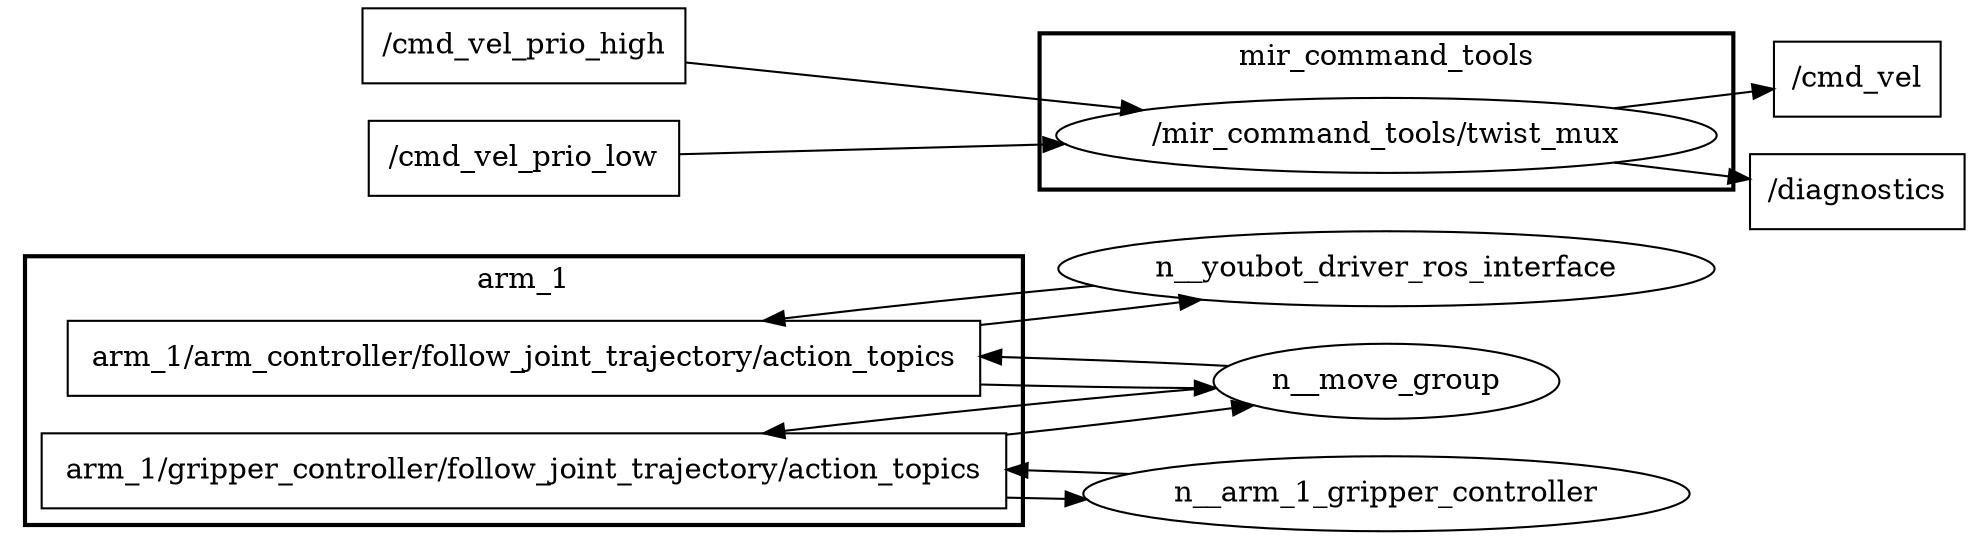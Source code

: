 digraph graphname {
	graph [bb="0,0,942,257",
		compound=True,
		rank=same,
		rankdir=LR,
		ranksep=0.2
	];
	node [label="\N"];
	subgraph cluster_arm_1 {
		graph [bb="8,116,488,245",
			compound=True,
			label=arm_1,
			lheight=0.21,
			lp="248,233.5",
			lwidth=0.64,
			rank=same,
			rankdir=LR,
			ranksep=0.2,
			style=bold
		];
		n__arm_1_arm_controller_follow_joint_trajectory_action_topics		 [URL=topic_3Aarm_1_arm_controller_follow_joint_trajectory_action_topics,
			height=0.5,
			label="arm_1/arm_controller/follow_joint_trajectory/action_topics",
			pos="248,196",
			shape=box,
			tooltip="topic:arm_1/arm_controller/follow_joint_trajectory/action_topics",
			width=6.0833];
		n__arm_1_gripper_controller_follow_joint_trajectory_action_topics		 [URL=topic_3Aarm_1_gripper_controller_follow_joint_trajectory_action_topics,
			height=0.5,
			label="arm_1/gripper_controller/follow_joint_trajectory/action_topics",
			pos="248,142",
			shape=box,
			tooltip="topic:arm_1/gripper_controller/follow_joint_trajectory/action_topics",
			width=6.4306];
	}
	subgraph cluster_mir_command_tools {
		graph [bb="496,19,830,94",
			compound=True,
			label=mir_command_tools,
			lheight=0.21,
			lp="663,82.5",
			lwidth=2.01,
			rank=same,
			rankdir=LR,
			ranksep=0.2,
			style=bold
		];
		n__mir_command_tools_twist_mux		 [URL=_mir_command_tools_twist_mux,
			height=0.5,
			label="/mir_command_tools/twist_mux",
			pos="663,45",
			shape=ellipse,
			tooltip="/mir_command_tools/twist_mux",
			width=4.4052];
	}
	t__cmd_vel	 [URL=topic_3A_cmd_vel,
		height=0.5,
		label="/cmd_vel",
		pos="890,72",
		shape=box,
		tooltip="topic:/cmd_vel",
		width=1.1111];
	t__cmd_vel_prio_high	 [URL=topic_3A_cmd_vel_prio_high,
		height=0.5,
		label="/cmd_vel_prio_high",
		pos="248,78",
		shape=box,
		tooltip="topic:/cmd_vel_prio_high",
		width=2.1528];
	t__cmd_vel_prio_high -> n__mir_command_tools_twist_mux	 [penwidth=1,
		pos="e,532.94,55.312 325.71,71.87 380.96,67.456 457.06,61.376 522.89,56.115"];
	t__diagnostics	 [URL=topic_3A_diagnostics,
		height=0.5,
		label="/diagnostics",
		pos="890,18",
		shape=box,
		tooltip="topic:/diagnostics",
		width=1.4306];
	t__cmd_vel_prio_low	 [URL=topic_3A_cmd_vel_prio_low,
		height=0.5,
		label="/cmd_vel_prio_low",
		pos="248,24",
		shape=box,
		tooltip="topic:/cmd_vel_prio_low",
		width=2.0694];
	t__cmd_vel_prio_low -> n__mir_command_tools_twist_mux	 [penwidth=1,
		pos="e,517.78,37.667 322.84,27.754 374.15,30.364 444.42,33.937 507.69,37.154"];
	n__move_group	 [height=0.5,
		pos="663,185",
		width=2.3109];
	n__arm_1_arm_controller_follow_joint_trajectory_action_topics -> n__move_group	 [penwidth=1,
		pos="e,581.14,181.67 467.29,183.45 503.84,182.53 539.89,181.92 570.85,181.72"];
	n__youbot_driver_ros_interface	 [height=0.5,
		pos="663,239",
		width=4.3691];
	n__arm_1_arm_controller_follow_joint_trajectory_action_topics -> n__youbot_driver_ros_interface	 [penwidth=1,
		pos="e,573.46,224.13 467.29,211.99 500.91,215.54 534.1,219.29 563.3,222.87"];
	n__arm_1_gripper_controller_follow_joint_trajectory_action_topics -> n__move_group	 [penwidth=1,
		pos="e,599.01,173.42 479.65,159.31 519.16,163.55 557.47,168.01 588.7,172.07"];
	n__arm_1_gripper_controller	 [height=0.5,
		pos="663,131",
		width=4.0441];
	n__arm_1_gripper_controller_follow_joint_trajectory_action_topics -> n__arm_1_gripper_controller	 [penwidth=1,
		pos="e,518.93,128.35 479.65,129.15 489.42,128.92 499.12,128.72 508.65,128.54"];
	n__mir_command_tools_twist_mux -> t__cmd_vel	 [penwidth=1,
		pos="e,849.75,67.29 772.55,58.025 796.09,60.85 819.86,63.703 839.73,66.088"];
	n__mir_command_tools_twist_mux -> t__diagnostics	 [penwidth=1,
		pos="e,838.45,24.066 772.55,31.975 791.8,29.664 811.22,27.334 828.52,25.257"];
	n__move_group -> n__arm_1_arm_controller_follow_joint_trajectory_action_topics	 [penwidth=1,
		pos="e,467.29,196.93 586.75,192.36 555.28,193.98 516.85,195.46 477.35,196.63"];
	n__move_group -> n__arm_1_gripper_controller_follow_joint_trajectory_action_topics	 [penwidth=1,
		pos="e,363.22,160 580.92,182.05 521.85,177.27 440.72,169.07 373.46,161.21"];
	n__youbot_driver_ros_interface -> n__arm_1_arm_controller_follow_joint_trajectory_action_topics	 [penwidth=1,
		pos="e,363.22,214 522.48,230.9 474.1,226.35 420.21,220.68 373.16,215.17"];
	n__arm_1_gripper_controller -> n__arm_1_gripper_controller_follow_joint_trajectory_action_topics	 [penwidth=1,
		pos="e,479.65,142.57 539.13,140.5 523.28,141.13 506.63,141.72 489.67,142.26"];
}
